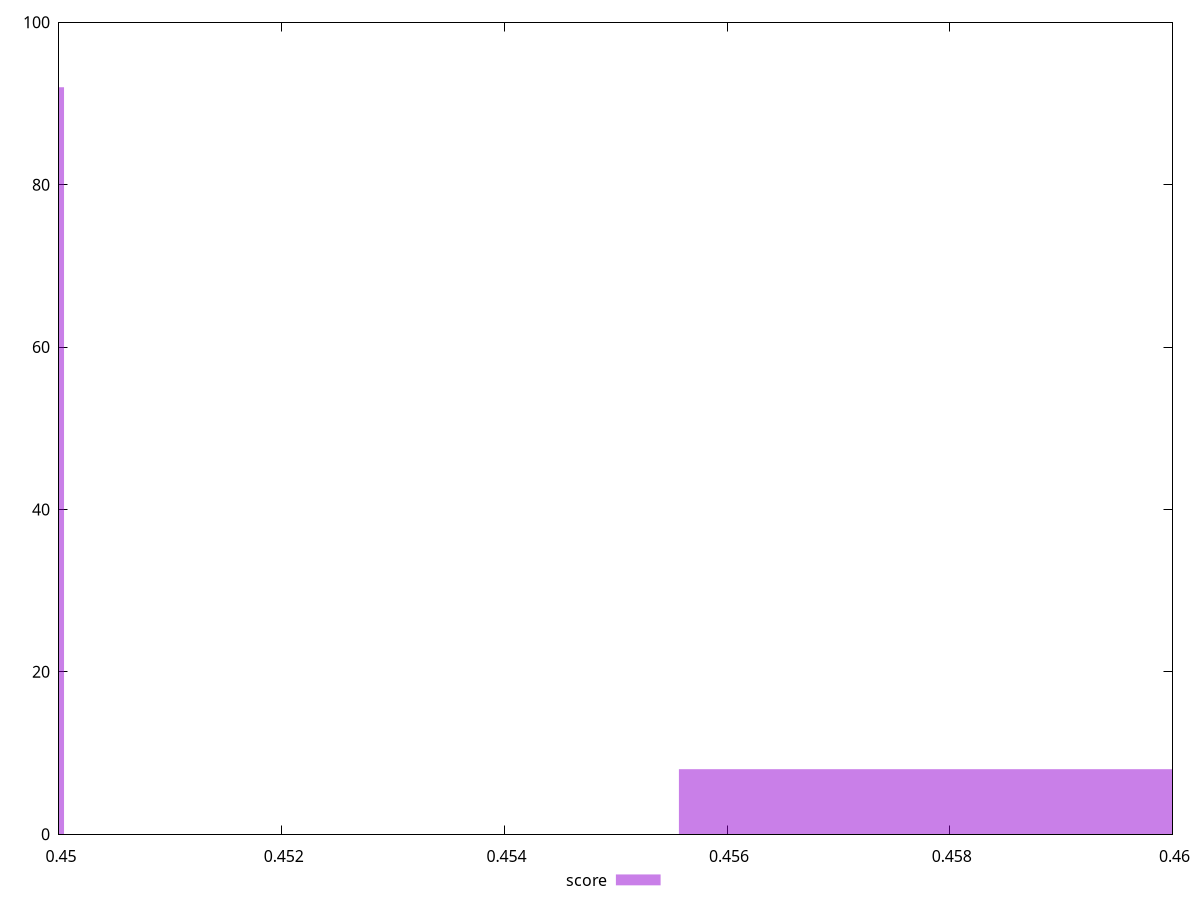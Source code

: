 reset

$score <<EOF
0.4472841740162081 92
0.4583282276956207 8
EOF

set key outside below
set boxwidth 0.0055220268397062735
set xrange [0.45:0.46]
set yrange [0:100]
set trange [0:100]
set style fill transparent solid 0.5 noborder
set terminal svg size 640, 490 enhanced background rgb 'white'
set output "reports/report_00031_2021-02-24T23-18-18.084Z/uses-rel-preload/samples/card/score/histogram.svg"

plot $score title "score" with boxes

reset
